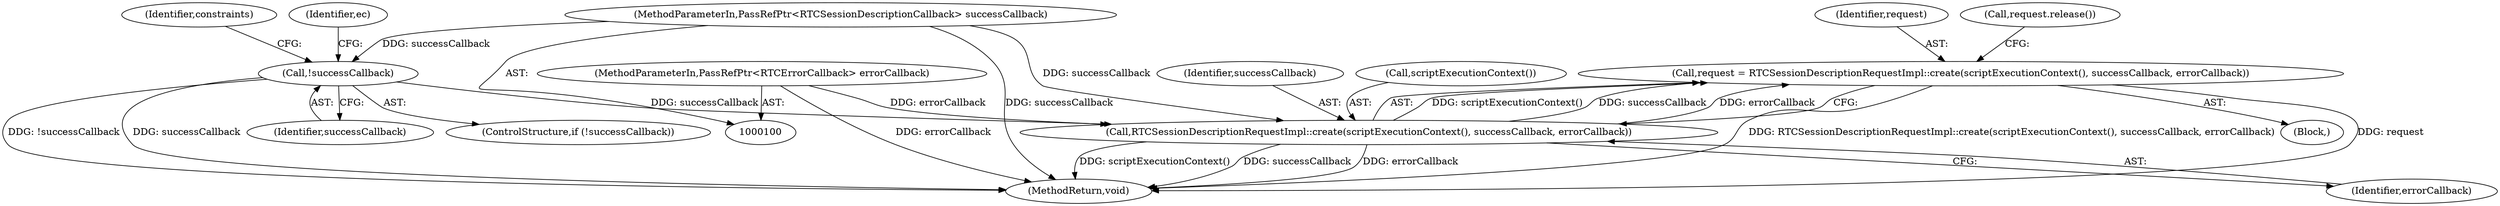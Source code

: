digraph "0_Chrome_ab5e55ff333def909d025ac45da9ffa0d88a63f2@API" {
"1000137" [label="(Call,request = RTCSessionDescriptionRequestImpl::create(scriptExecutionContext(), successCallback, errorCallback))"];
"1000139" [label="(Call,RTCSessionDescriptionRequestImpl::create(scriptExecutionContext(), successCallback, errorCallback))"];
"1000120" [label="(Call,!successCallback)"];
"1000101" [label="(MethodParameterIn,PassRefPtr<RTCSessionDescriptionCallback> successCallback)"];
"1000102" [label="(MethodParameterIn,PassRefPtr<RTCErrorCallback> errorCallback)"];
"1000144" [label="(Call,request.release())"];
"1000141" [label="(Identifier,successCallback)"];
"1000142" [label="(Identifier,errorCallback)"];
"1000120" [label="(Call,!successCallback)"];
"1000101" [label="(MethodParameterIn,PassRefPtr<RTCSessionDescriptionCallback> successCallback)"];
"1000119" [label="(ControlStructure,if (!successCallback))"];
"1000139" [label="(Call,RTCSessionDescriptionRequestImpl::create(scriptExecutionContext(), successCallback, errorCallback))"];
"1000124" [label="(Identifier,ec)"];
"1000105" [label="(Block,)"];
"1000129" [label="(Identifier,constraints)"];
"1000102" [label="(MethodParameterIn,PassRefPtr<RTCErrorCallback> errorCallback)"];
"1000121" [label="(Identifier,successCallback)"];
"1000146" [label="(MethodReturn,void)"];
"1000140" [label="(Call,scriptExecutionContext())"];
"1000138" [label="(Identifier,request)"];
"1000137" [label="(Call,request = RTCSessionDescriptionRequestImpl::create(scriptExecutionContext(), successCallback, errorCallback))"];
"1000137" -> "1000105"  [label="AST: "];
"1000137" -> "1000139"  [label="CFG: "];
"1000138" -> "1000137"  [label="AST: "];
"1000139" -> "1000137"  [label="AST: "];
"1000144" -> "1000137"  [label="CFG: "];
"1000137" -> "1000146"  [label="DDG: RTCSessionDescriptionRequestImpl::create(scriptExecutionContext(), successCallback, errorCallback)"];
"1000137" -> "1000146"  [label="DDG: request"];
"1000139" -> "1000137"  [label="DDG: scriptExecutionContext()"];
"1000139" -> "1000137"  [label="DDG: successCallback"];
"1000139" -> "1000137"  [label="DDG: errorCallback"];
"1000139" -> "1000142"  [label="CFG: "];
"1000140" -> "1000139"  [label="AST: "];
"1000141" -> "1000139"  [label="AST: "];
"1000142" -> "1000139"  [label="AST: "];
"1000139" -> "1000146"  [label="DDG: errorCallback"];
"1000139" -> "1000146"  [label="DDG: scriptExecutionContext()"];
"1000139" -> "1000146"  [label="DDG: successCallback"];
"1000120" -> "1000139"  [label="DDG: successCallback"];
"1000101" -> "1000139"  [label="DDG: successCallback"];
"1000102" -> "1000139"  [label="DDG: errorCallback"];
"1000120" -> "1000119"  [label="AST: "];
"1000120" -> "1000121"  [label="CFG: "];
"1000121" -> "1000120"  [label="AST: "];
"1000124" -> "1000120"  [label="CFG: "];
"1000129" -> "1000120"  [label="CFG: "];
"1000120" -> "1000146"  [label="DDG: successCallback"];
"1000120" -> "1000146"  [label="DDG: !successCallback"];
"1000101" -> "1000120"  [label="DDG: successCallback"];
"1000101" -> "1000100"  [label="AST: "];
"1000101" -> "1000146"  [label="DDG: successCallback"];
"1000102" -> "1000100"  [label="AST: "];
"1000102" -> "1000146"  [label="DDG: errorCallback"];
}
